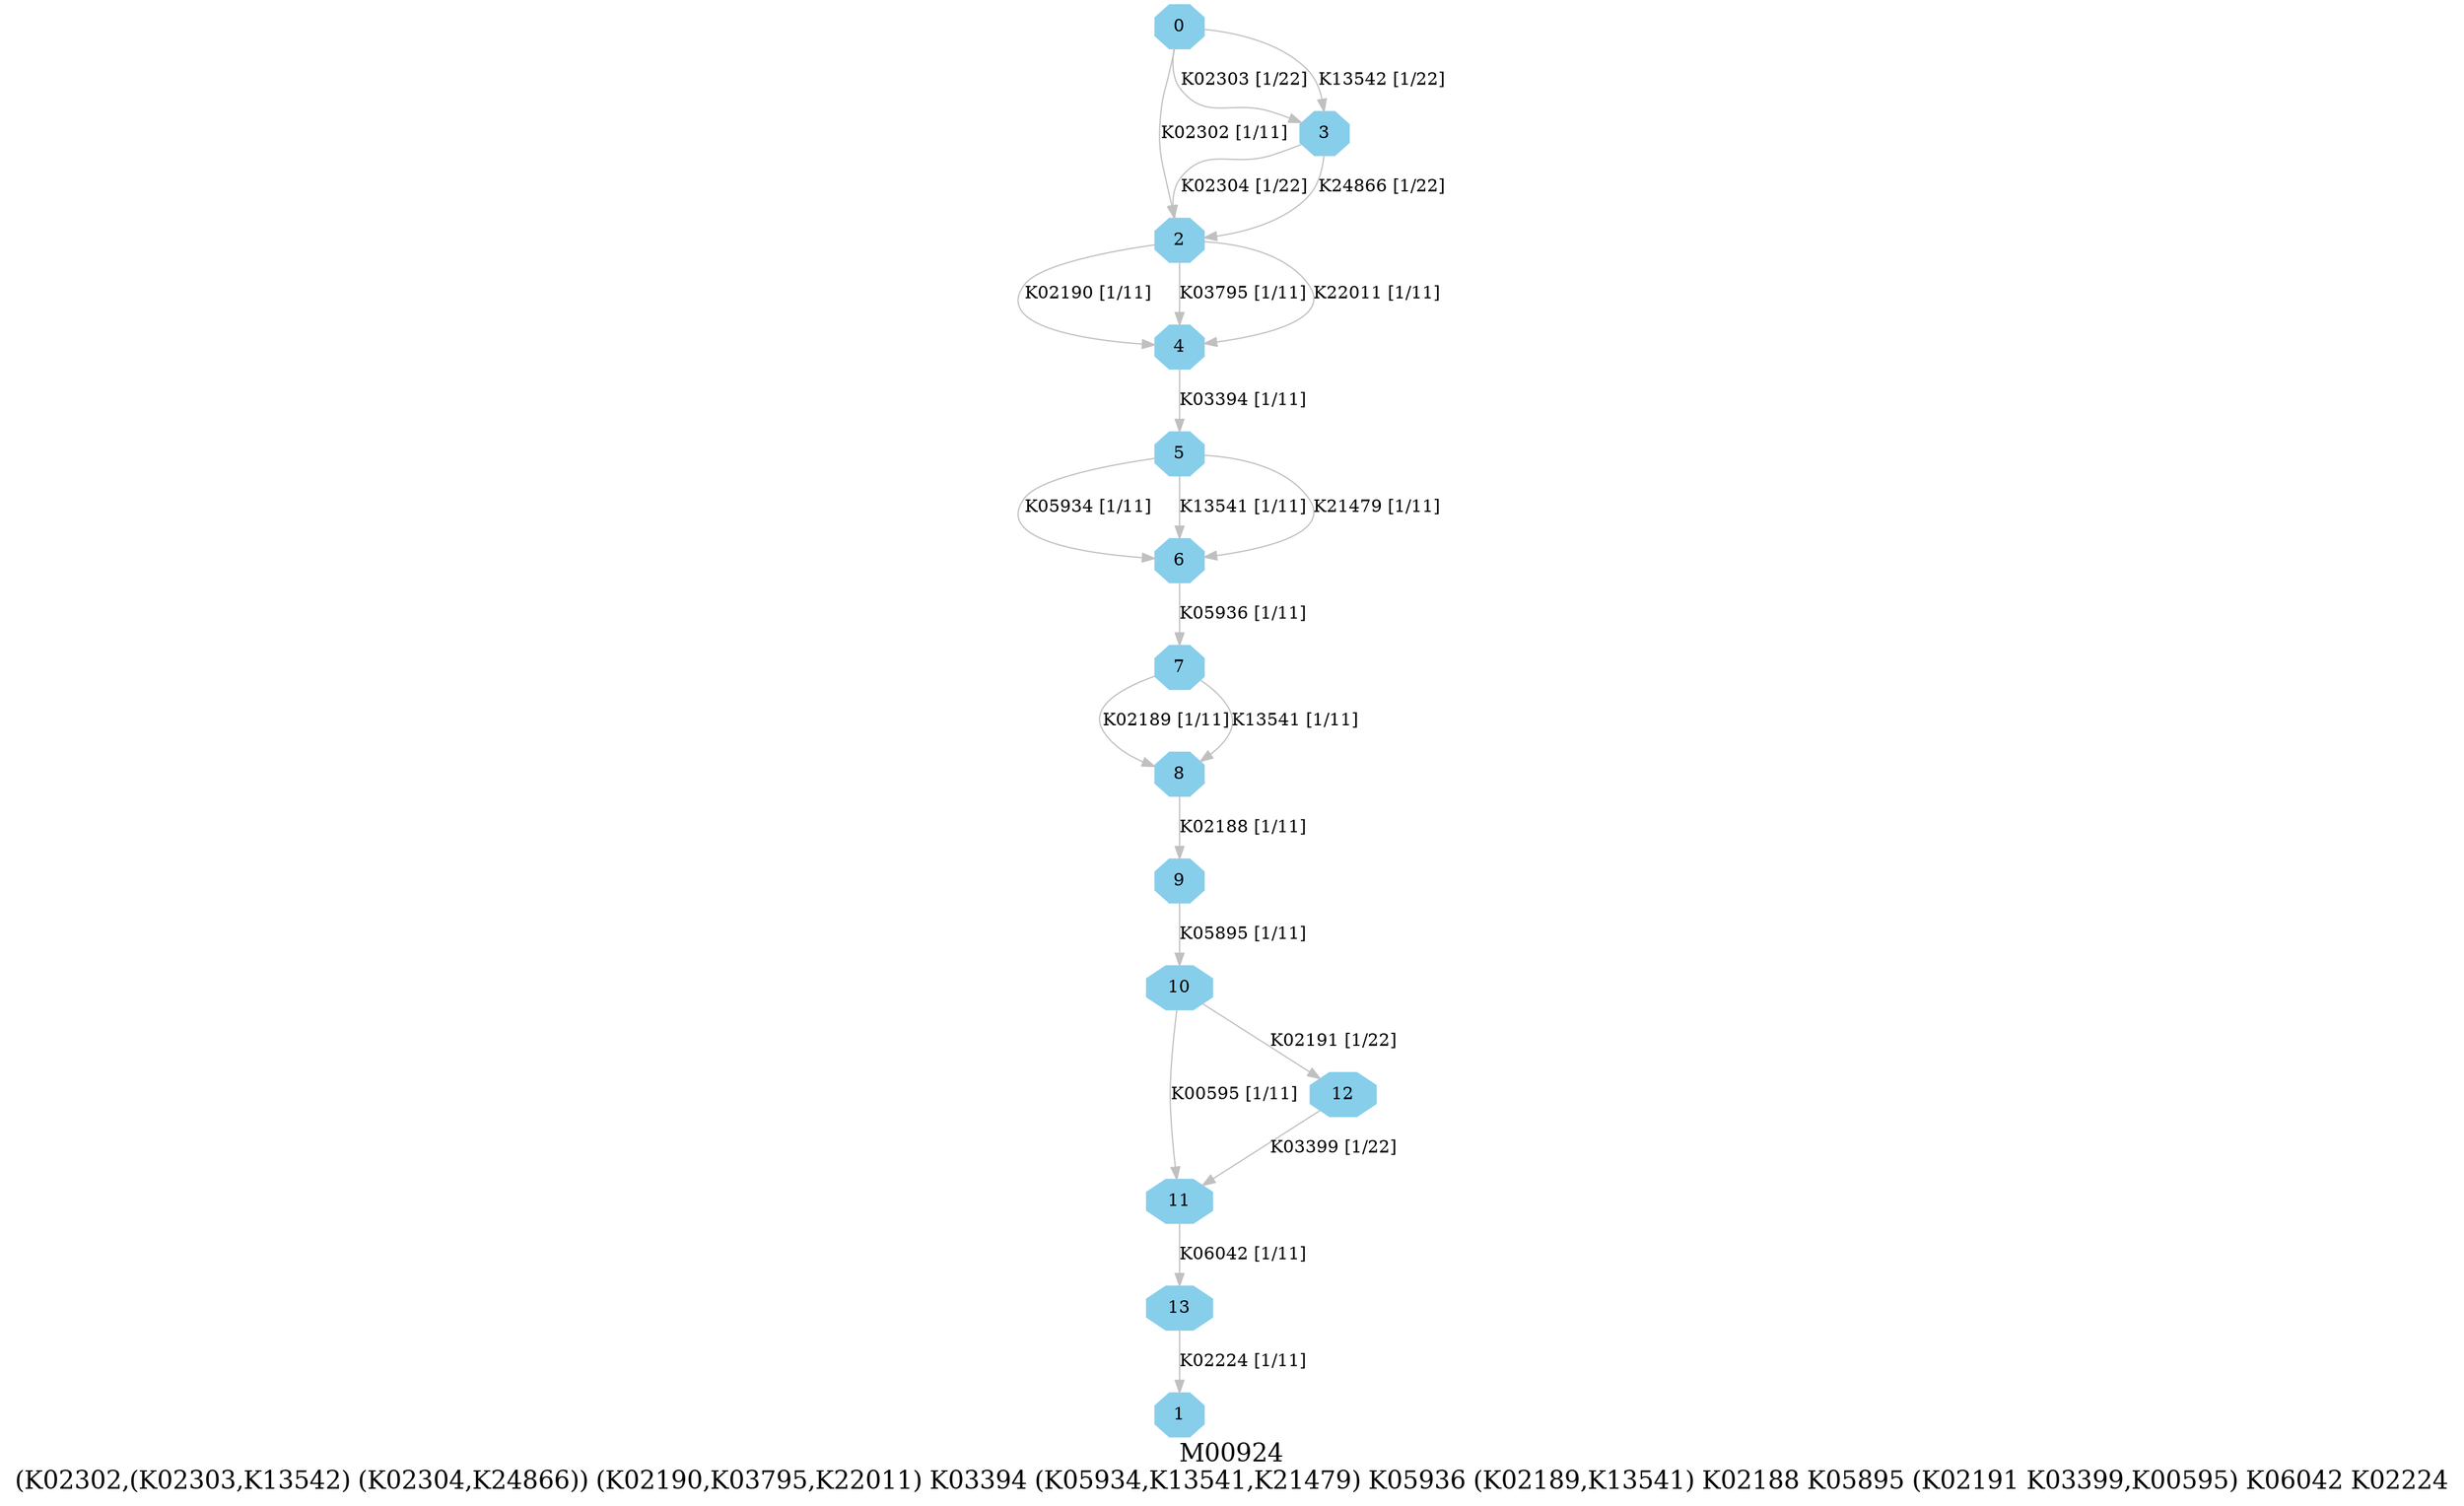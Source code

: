 digraph G {
graph [label="M00924
(K02302,(K02303,K13542) (K02304,K24866)) (K02190,K03795,K22011) K03394 (K05934,K13541,K21479) K05936 (K02189,K13541) K02188 K05895 (K02191 K03399,K00595) K06042 K02224",fontsize=20];
node [shape=box,style=filled];
edge [len=3,color=grey];
{node [width=.3,height=.3,shape=octagon,style=filled,color=skyblue] 0 1 2 3 4 5 6 7 8 9 10 11 12 13 }
0 -> 2 [label="K02302 [1/11]"];
0 -> 3 [label="K02303 [1/22]"];
0 -> 3 [label="K13542 [1/22]"];
2 -> 4 [label="K02190 [1/11]"];
2 -> 4 [label="K03795 [1/11]"];
2 -> 4 [label="K22011 [1/11]"];
3 -> 2 [label="K02304 [1/22]"];
3 -> 2 [label="K24866 [1/22]"];
4 -> 5 [label="K03394 [1/11]"];
5 -> 6 [label="K05934 [1/11]"];
5 -> 6 [label="K13541 [1/11]"];
5 -> 6 [label="K21479 [1/11]"];
6 -> 7 [label="K05936 [1/11]"];
7 -> 8 [label="K02189 [1/11]"];
7 -> 8 [label="K13541 [1/11]"];
8 -> 9 [label="K02188 [1/11]"];
9 -> 10 [label="K05895 [1/11]"];
10 -> 12 [label="K02191 [1/22]"];
10 -> 11 [label="K00595 [1/11]"];
11 -> 13 [label="K06042 [1/11]"];
12 -> 11 [label="K03399 [1/22]"];
13 -> 1 [label="K02224 [1/11]"];
}